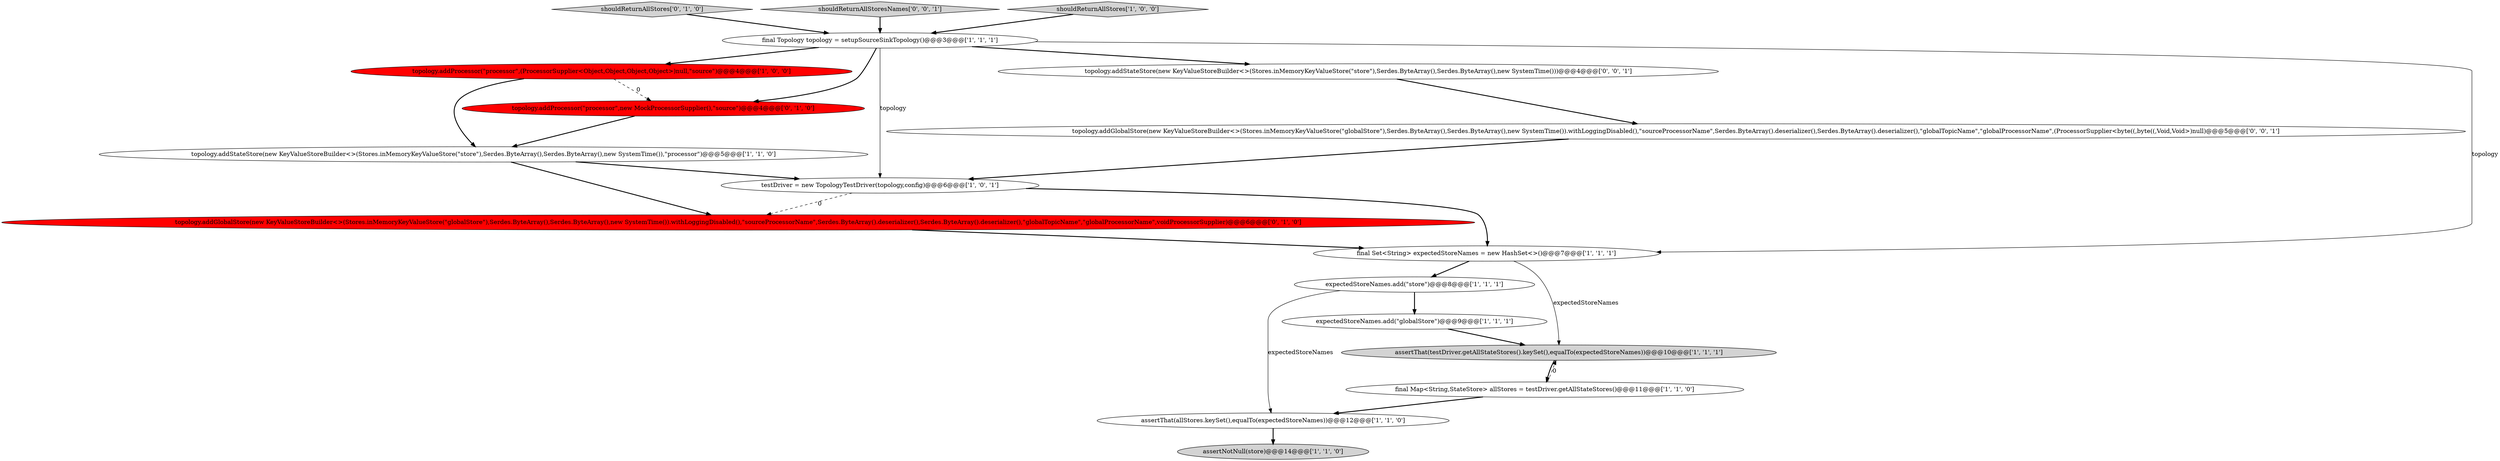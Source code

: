 digraph {
12 [style = filled, label = "shouldReturnAllStores['0', '1', '0']", fillcolor = lightgray, shape = diamond image = "AAA0AAABBB2BBB"];
10 [style = filled, label = "final Map<String,StateStore> allStores = testDriver.getAllStateStores()@@@11@@@['1', '1', '0']", fillcolor = white, shape = ellipse image = "AAA0AAABBB1BBB"];
11 [style = filled, label = "assertThat(testDriver.getAllStateStores().keySet(),equalTo(expectedStoreNames))@@@10@@@['1', '1', '1']", fillcolor = lightgray, shape = ellipse image = "AAA0AAABBB1BBB"];
13 [style = filled, label = "topology.addProcessor(\"processor\",new MockProcessorSupplier(),\"source\")@@@4@@@['0', '1', '0']", fillcolor = red, shape = ellipse image = "AAA1AAABBB2BBB"];
14 [style = filled, label = "topology.addGlobalStore(new KeyValueStoreBuilder<>(Stores.inMemoryKeyValueStore(\"globalStore\"),Serdes.ByteArray(),Serdes.ByteArray(),new SystemTime()).withLoggingDisabled(),\"sourceProcessorName\",Serdes.ByteArray().deserializer(),Serdes.ByteArray().deserializer(),\"globalTopicName\",\"globalProcessorName\",voidProcessorSupplier)@@@6@@@['0', '1', '0']", fillcolor = red, shape = ellipse image = "AAA1AAABBB2BBB"];
6 [style = filled, label = "topology.addStateStore(new KeyValueStoreBuilder<>(Stores.inMemoryKeyValueStore(\"store\"),Serdes.ByteArray(),Serdes.ByteArray(),new SystemTime()),\"processor\")@@@5@@@['1', '1', '0']", fillcolor = white, shape = ellipse image = "AAA0AAABBB1BBB"];
7 [style = filled, label = "assertThat(allStores.keySet(),equalTo(expectedStoreNames))@@@12@@@['1', '1', '0']", fillcolor = white, shape = ellipse image = "AAA0AAABBB1BBB"];
16 [style = filled, label = "shouldReturnAllStoresNames['0', '0', '1']", fillcolor = lightgray, shape = diamond image = "AAA0AAABBB3BBB"];
3 [style = filled, label = "expectedStoreNames.add(\"globalStore\")@@@9@@@['1', '1', '1']", fillcolor = white, shape = ellipse image = "AAA0AAABBB1BBB"];
1 [style = filled, label = "topology.addProcessor(\"processor\",(ProcessorSupplier<Object,Object,Object,Object>)null,\"source\")@@@4@@@['1', '0', '0']", fillcolor = red, shape = ellipse image = "AAA1AAABBB1BBB"];
4 [style = filled, label = "shouldReturnAllStores['1', '0', '0']", fillcolor = lightgray, shape = diamond image = "AAA0AAABBB1BBB"];
0 [style = filled, label = "assertNotNull(store)@@@14@@@['1', '1', '0']", fillcolor = lightgray, shape = ellipse image = "AAA0AAABBB1BBB"];
2 [style = filled, label = "final Set<String> expectedStoreNames = new HashSet<>()@@@7@@@['1', '1', '1']", fillcolor = white, shape = ellipse image = "AAA0AAABBB1BBB"];
9 [style = filled, label = "final Topology topology = setupSourceSinkTopology()@@@3@@@['1', '1', '1']", fillcolor = white, shape = ellipse image = "AAA0AAABBB1BBB"];
8 [style = filled, label = "expectedStoreNames.add(\"store\")@@@8@@@['1', '1', '1']", fillcolor = white, shape = ellipse image = "AAA0AAABBB1BBB"];
15 [style = filled, label = "topology.addStateStore(new KeyValueStoreBuilder<>(Stores.inMemoryKeyValueStore(\"store\"),Serdes.ByteArray(),Serdes.ByteArray(),new SystemTime()))@@@4@@@['0', '0', '1']", fillcolor = white, shape = ellipse image = "AAA0AAABBB3BBB"];
5 [style = filled, label = "testDriver = new TopologyTestDriver(topology,config)@@@6@@@['1', '0', '1']", fillcolor = white, shape = ellipse image = "AAA0AAABBB1BBB"];
17 [style = filled, label = "topology.addGlobalStore(new KeyValueStoreBuilder<>(Stores.inMemoryKeyValueStore(\"globalStore\"),Serdes.ByteArray(),Serdes.ByteArray(),new SystemTime()).withLoggingDisabled(),\"sourceProcessorName\",Serdes.ByteArray().deserializer(),Serdes.ByteArray().deserializer(),\"globalTopicName\",\"globalProcessorName\",(ProcessorSupplier<byte((,byte((,Void,Void>)null)@@@5@@@['0', '0', '1']", fillcolor = white, shape = ellipse image = "AAA0AAABBB3BBB"];
4->9 [style = bold, label=""];
17->5 [style = bold, label=""];
5->14 [style = dashed, label="0"];
2->11 [style = solid, label="expectedStoreNames"];
8->3 [style = bold, label=""];
3->11 [style = bold, label=""];
7->0 [style = bold, label=""];
12->9 [style = bold, label=""];
10->7 [style = bold, label=""];
9->2 [style = solid, label="topology"];
9->5 [style = solid, label="topology"];
10->11 [style = dashed, label="0"];
1->13 [style = dashed, label="0"];
6->14 [style = bold, label=""];
6->5 [style = bold, label=""];
5->2 [style = bold, label=""];
15->17 [style = bold, label=""];
1->6 [style = bold, label=""];
11->10 [style = bold, label=""];
9->15 [style = bold, label=""];
14->2 [style = bold, label=""];
13->6 [style = bold, label=""];
9->1 [style = bold, label=""];
16->9 [style = bold, label=""];
2->8 [style = bold, label=""];
9->13 [style = bold, label=""];
8->7 [style = solid, label="expectedStoreNames"];
}
